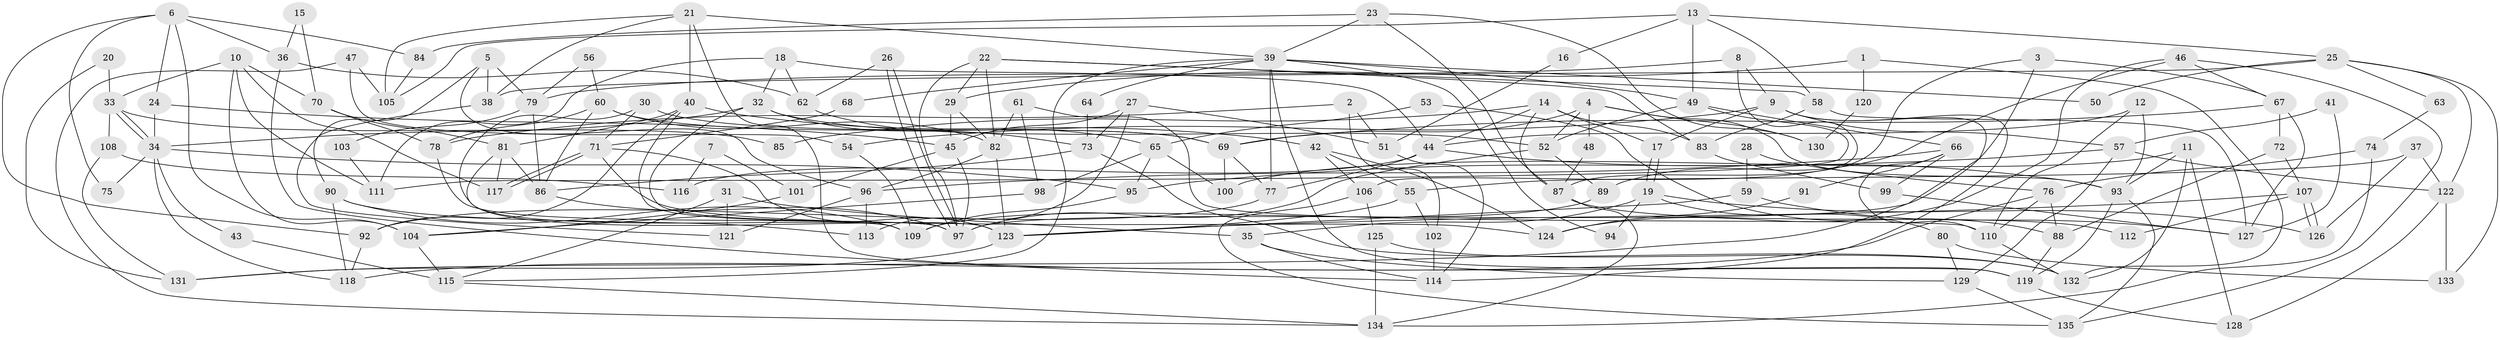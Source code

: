 // coarse degree distribution, {3: 0.11764705882352941, 4: 0.2, 8: 0.058823529411764705, 5: 0.11764705882352941, 7: 0.11764705882352941, 2: 0.1411764705882353, 9: 0.023529411764705882, 6: 0.18823529411764706, 10: 0.03529411764705882}
// Generated by graph-tools (version 1.1) at 2025/52/02/27/25 19:52:09]
// undirected, 135 vertices, 270 edges
graph export_dot {
graph [start="1"]
  node [color=gray90,style=filled];
  1;
  2;
  3;
  4;
  5;
  6;
  7;
  8;
  9;
  10;
  11;
  12;
  13;
  14;
  15;
  16;
  17;
  18;
  19;
  20;
  21;
  22;
  23;
  24;
  25;
  26;
  27;
  28;
  29;
  30;
  31;
  32;
  33;
  34;
  35;
  36;
  37;
  38;
  39;
  40;
  41;
  42;
  43;
  44;
  45;
  46;
  47;
  48;
  49;
  50;
  51;
  52;
  53;
  54;
  55;
  56;
  57;
  58;
  59;
  60;
  61;
  62;
  63;
  64;
  65;
  66;
  67;
  68;
  69;
  70;
  71;
  72;
  73;
  74;
  75;
  76;
  77;
  78;
  79;
  80;
  81;
  82;
  83;
  84;
  85;
  86;
  87;
  88;
  89;
  90;
  91;
  92;
  93;
  94;
  95;
  96;
  97;
  98;
  99;
  100;
  101;
  102;
  103;
  104;
  105;
  106;
  107;
  108;
  109;
  110;
  111;
  112;
  113;
  114;
  115;
  116;
  117;
  118;
  119;
  120;
  121;
  122;
  123;
  124;
  125;
  126;
  127;
  128;
  129;
  130;
  131;
  132;
  133;
  134;
  135;
  1 -- 132;
  1 -- 29;
  1 -- 120;
  2 -- 78;
  2 -- 102;
  2 -- 51;
  3 -- 97;
  3 -- 67;
  3 -- 87;
  4 -- 93;
  4 -- 69;
  4 -- 48;
  4 -- 52;
  4 -- 130;
  5 -- 38;
  5 -- 96;
  5 -- 79;
  5 -- 90;
  6 -- 104;
  6 -- 36;
  6 -- 24;
  6 -- 75;
  6 -- 84;
  6 -- 92;
  7 -- 116;
  7 -- 101;
  8 -- 79;
  8 -- 9;
  8 -- 106;
  9 -- 57;
  9 -- 17;
  9 -- 54;
  9 -- 114;
  9 -- 131;
  10 -- 117;
  10 -- 70;
  10 -- 33;
  10 -- 104;
  10 -- 111;
  11 -- 128;
  11 -- 93;
  11 -- 100;
  11 -- 132;
  12 -- 110;
  12 -- 93;
  12 -- 44;
  13 -- 58;
  13 -- 105;
  13 -- 16;
  13 -- 25;
  13 -- 49;
  14 -- 83;
  14 -- 44;
  14 -- 17;
  14 -- 85;
  14 -- 87;
  15 -- 36;
  15 -- 70;
  16 -- 51;
  17 -- 19;
  17 -- 19;
  18 -- 111;
  18 -- 44;
  18 -- 32;
  18 -- 62;
  19 -- 35;
  19 -- 80;
  19 -- 94;
  19 -- 126;
  20 -- 33;
  20 -- 131;
  21 -- 105;
  21 -- 39;
  21 -- 38;
  21 -- 40;
  21 -- 119;
  22 -- 82;
  22 -- 97;
  22 -- 29;
  22 -- 58;
  22 -- 83;
  23 -- 87;
  23 -- 39;
  23 -- 84;
  23 -- 130;
  24 -- 34;
  24 -- 45;
  25 -- 38;
  25 -- 50;
  25 -- 63;
  25 -- 122;
  25 -- 133;
  26 -- 97;
  26 -- 97;
  26 -- 62;
  27 -- 73;
  27 -- 45;
  27 -- 51;
  27 -- 113;
  28 -- 76;
  28 -- 59;
  29 -- 45;
  29 -- 82;
  30 -- 69;
  30 -- 123;
  30 -- 71;
  31 -- 115;
  31 -- 35;
  31 -- 121;
  32 -- 97;
  32 -- 34;
  32 -- 52;
  32 -- 73;
  33 -- 34;
  33 -- 34;
  33 -- 85;
  33 -- 108;
  34 -- 43;
  34 -- 75;
  34 -- 95;
  34 -- 118;
  35 -- 129;
  35 -- 114;
  36 -- 114;
  36 -- 62;
  37 -- 55;
  37 -- 126;
  37 -- 122;
  38 -- 121;
  39 -- 77;
  39 -- 49;
  39 -- 50;
  39 -- 64;
  39 -- 68;
  39 -- 94;
  39 -- 115;
  39 -- 119;
  40 -- 97;
  40 -- 42;
  40 -- 81;
  40 -- 92;
  41 -- 127;
  41 -- 57;
  42 -- 106;
  42 -- 55;
  42 -- 124;
  43 -- 115;
  44 -- 77;
  44 -- 93;
  44 -- 116;
  45 -- 97;
  45 -- 101;
  46 -- 124;
  46 -- 135;
  46 -- 67;
  46 -- 89;
  47 -- 134;
  47 -- 54;
  47 -- 105;
  48 -- 87;
  49 -- 52;
  49 -- 66;
  49 -- 111;
  51 -- 114;
  52 -- 89;
  52 -- 97;
  53 -- 88;
  53 -- 65;
  54 -- 109;
  55 -- 123;
  55 -- 102;
  56 -- 79;
  56 -- 60;
  57 -- 95;
  57 -- 122;
  57 -- 129;
  58 -- 83;
  58 -- 127;
  59 -- 123;
  59 -- 127;
  60 -- 86;
  60 -- 82;
  60 -- 69;
  60 -- 78;
  61 -- 110;
  61 -- 98;
  61 -- 82;
  62 -- 65;
  63 -- 74;
  64 -- 73;
  65 -- 100;
  65 -- 95;
  65 -- 98;
  66 -- 96;
  66 -- 91;
  66 -- 99;
  66 -- 110;
  67 -- 72;
  67 -- 69;
  67 -- 127;
  68 -- 71;
  69 -- 77;
  69 -- 100;
  70 -- 78;
  70 -- 81;
  71 -- 117;
  71 -- 117;
  71 -- 123;
  71 -- 124;
  72 -- 88;
  72 -- 107;
  73 -- 86;
  73 -- 132;
  74 -- 76;
  74 -- 134;
  76 -- 118;
  76 -- 110;
  76 -- 88;
  77 -- 92;
  78 -- 109;
  79 -- 86;
  79 -- 103;
  80 -- 133;
  80 -- 129;
  81 -- 109;
  81 -- 86;
  81 -- 117;
  82 -- 96;
  82 -- 123;
  83 -- 99;
  84 -- 105;
  86 -- 97;
  87 -- 112;
  87 -- 134;
  88 -- 119;
  89 -- 109;
  90 -- 118;
  90 -- 109;
  90 -- 113;
  91 -- 124;
  92 -- 118;
  93 -- 119;
  93 -- 135;
  95 -- 109;
  96 -- 113;
  96 -- 121;
  98 -- 104;
  99 -- 127;
  101 -- 104;
  102 -- 114;
  103 -- 111;
  104 -- 115;
  106 -- 135;
  106 -- 125;
  107 -- 126;
  107 -- 126;
  107 -- 123;
  107 -- 112;
  108 -- 131;
  108 -- 116;
  110 -- 132;
  115 -- 134;
  119 -- 128;
  120 -- 130;
  122 -- 128;
  122 -- 133;
  123 -- 131;
  125 -- 132;
  125 -- 134;
  129 -- 135;
}
